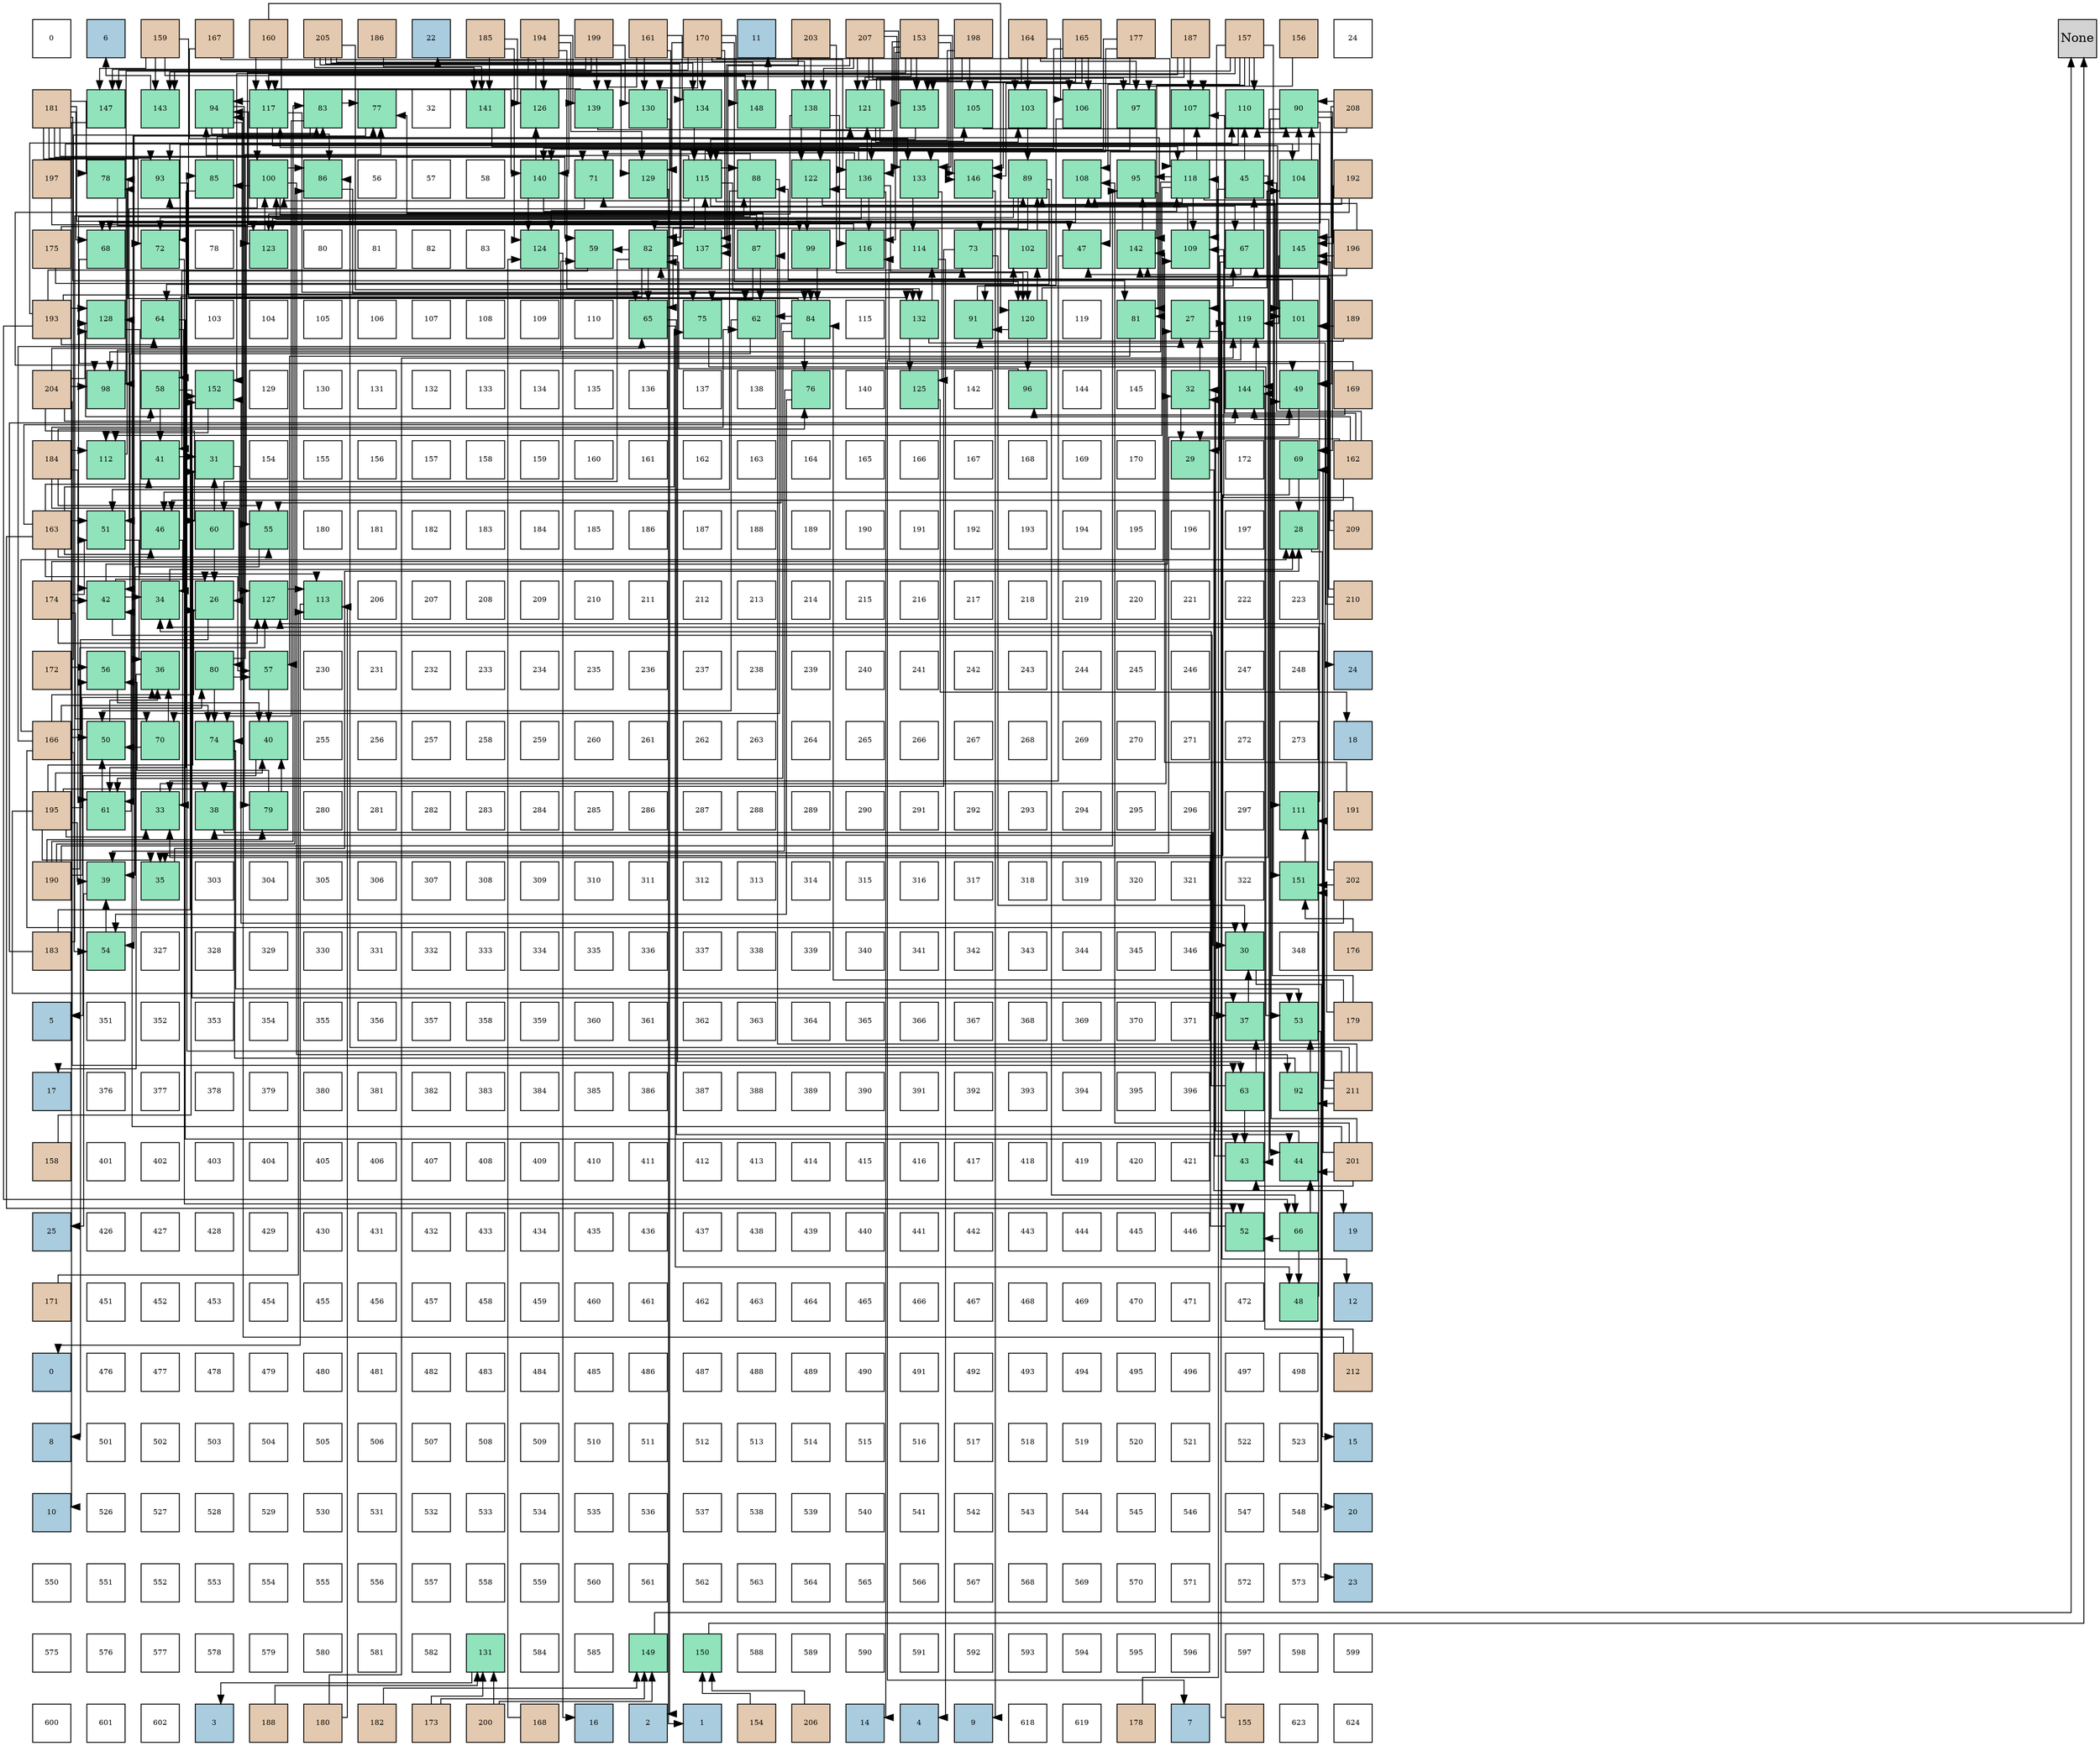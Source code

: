 digraph layout{
 rankdir=TB;
 splines=ortho;
 node [style=filled shape=square fixedsize=true width=0.6];
0[label="0", fontsize=8, fillcolor="#ffffff"];
1[label="6", fontsize=8, fillcolor="#a9ccde"];
2[label="159", fontsize=8, fillcolor="#e3c9af"];
3[label="167", fontsize=8, fillcolor="#e3c9af"];
4[label="160", fontsize=8, fillcolor="#e3c9af"];
5[label="205", fontsize=8, fillcolor="#e3c9af"];
6[label="186", fontsize=8, fillcolor="#e3c9af"];
7[label="22", fontsize=8, fillcolor="#a9ccde"];
8[label="185", fontsize=8, fillcolor="#e3c9af"];
9[label="194", fontsize=8, fillcolor="#e3c9af"];
10[label="199", fontsize=8, fillcolor="#e3c9af"];
11[label="161", fontsize=8, fillcolor="#e3c9af"];
12[label="170", fontsize=8, fillcolor="#e3c9af"];
13[label="11", fontsize=8, fillcolor="#a9ccde"];
14[label="203", fontsize=8, fillcolor="#e3c9af"];
15[label="207", fontsize=8, fillcolor="#e3c9af"];
16[label="153", fontsize=8, fillcolor="#e3c9af"];
17[label="198", fontsize=8, fillcolor="#e3c9af"];
18[label="164", fontsize=8, fillcolor="#e3c9af"];
19[label="165", fontsize=8, fillcolor="#e3c9af"];
20[label="177", fontsize=8, fillcolor="#e3c9af"];
21[label="187", fontsize=8, fillcolor="#e3c9af"];
22[label="157", fontsize=8, fillcolor="#e3c9af"];
23[label="156", fontsize=8, fillcolor="#e3c9af"];
24[label="24", fontsize=8, fillcolor="#ffffff"];
25[label="181", fontsize=8, fillcolor="#e3c9af"];
26[label="147", fontsize=8, fillcolor="#91e3bb"];
27[label="143", fontsize=8, fillcolor="#91e3bb"];
28[label="94", fontsize=8, fillcolor="#91e3bb"];
29[label="117", fontsize=8, fillcolor="#91e3bb"];
30[label="83", fontsize=8, fillcolor="#91e3bb"];
31[label="77", fontsize=8, fillcolor="#91e3bb"];
32[label="32", fontsize=8, fillcolor="#ffffff"];
33[label="141", fontsize=8, fillcolor="#91e3bb"];
34[label="126", fontsize=8, fillcolor="#91e3bb"];
35[label="139", fontsize=8, fillcolor="#91e3bb"];
36[label="130", fontsize=8, fillcolor="#91e3bb"];
37[label="134", fontsize=8, fillcolor="#91e3bb"];
38[label="148", fontsize=8, fillcolor="#91e3bb"];
39[label="138", fontsize=8, fillcolor="#91e3bb"];
40[label="121", fontsize=8, fillcolor="#91e3bb"];
41[label="135", fontsize=8, fillcolor="#91e3bb"];
42[label="105", fontsize=8, fillcolor="#91e3bb"];
43[label="103", fontsize=8, fillcolor="#91e3bb"];
44[label="106", fontsize=8, fillcolor="#91e3bb"];
45[label="97", fontsize=8, fillcolor="#91e3bb"];
46[label="107", fontsize=8, fillcolor="#91e3bb"];
47[label="110", fontsize=8, fillcolor="#91e3bb"];
48[label="90", fontsize=8, fillcolor="#91e3bb"];
49[label="208", fontsize=8, fillcolor="#e3c9af"];
50[label="197", fontsize=8, fillcolor="#e3c9af"];
51[label="78", fontsize=8, fillcolor="#91e3bb"];
52[label="93", fontsize=8, fillcolor="#91e3bb"];
53[label="85", fontsize=8, fillcolor="#91e3bb"];
54[label="100", fontsize=8, fillcolor="#91e3bb"];
55[label="86", fontsize=8, fillcolor="#91e3bb"];
56[label="56", fontsize=8, fillcolor="#ffffff"];
57[label="57", fontsize=8, fillcolor="#ffffff"];
58[label="58", fontsize=8, fillcolor="#ffffff"];
59[label="140", fontsize=8, fillcolor="#91e3bb"];
60[label="71", fontsize=8, fillcolor="#91e3bb"];
61[label="129", fontsize=8, fillcolor="#91e3bb"];
62[label="115", fontsize=8, fillcolor="#91e3bb"];
63[label="88", fontsize=8, fillcolor="#91e3bb"];
64[label="122", fontsize=8, fillcolor="#91e3bb"];
65[label="136", fontsize=8, fillcolor="#91e3bb"];
66[label="133", fontsize=8, fillcolor="#91e3bb"];
67[label="146", fontsize=8, fillcolor="#91e3bb"];
68[label="89", fontsize=8, fillcolor="#91e3bb"];
69[label="108", fontsize=8, fillcolor="#91e3bb"];
70[label="95", fontsize=8, fillcolor="#91e3bb"];
71[label="118", fontsize=8, fillcolor="#91e3bb"];
72[label="45", fontsize=8, fillcolor="#91e3bb"];
73[label="104", fontsize=8, fillcolor="#91e3bb"];
74[label="192", fontsize=8, fillcolor="#e3c9af"];
75[label="175", fontsize=8, fillcolor="#e3c9af"];
76[label="68", fontsize=8, fillcolor="#91e3bb"];
77[label="72", fontsize=8, fillcolor="#91e3bb"];
78[label="78", fontsize=8, fillcolor="#ffffff"];
79[label="123", fontsize=8, fillcolor="#91e3bb"];
80[label="80", fontsize=8, fillcolor="#ffffff"];
81[label="81", fontsize=8, fillcolor="#ffffff"];
82[label="82", fontsize=8, fillcolor="#ffffff"];
83[label="83", fontsize=8, fillcolor="#ffffff"];
84[label="124", fontsize=8, fillcolor="#91e3bb"];
85[label="59", fontsize=8, fillcolor="#91e3bb"];
86[label="82", fontsize=8, fillcolor="#91e3bb"];
87[label="137", fontsize=8, fillcolor="#91e3bb"];
88[label="87", fontsize=8, fillcolor="#91e3bb"];
89[label="99", fontsize=8, fillcolor="#91e3bb"];
90[label="116", fontsize=8, fillcolor="#91e3bb"];
91[label="114", fontsize=8, fillcolor="#91e3bb"];
92[label="73", fontsize=8, fillcolor="#91e3bb"];
93[label="102", fontsize=8, fillcolor="#91e3bb"];
94[label="47", fontsize=8, fillcolor="#91e3bb"];
95[label="142", fontsize=8, fillcolor="#91e3bb"];
96[label="109", fontsize=8, fillcolor="#91e3bb"];
97[label="67", fontsize=8, fillcolor="#91e3bb"];
98[label="145", fontsize=8, fillcolor="#91e3bb"];
99[label="196", fontsize=8, fillcolor="#e3c9af"];
100[label="193", fontsize=8, fillcolor="#e3c9af"];
101[label="128", fontsize=8, fillcolor="#91e3bb"];
102[label="64", fontsize=8, fillcolor="#91e3bb"];
103[label="103", fontsize=8, fillcolor="#ffffff"];
104[label="104", fontsize=8, fillcolor="#ffffff"];
105[label="105", fontsize=8, fillcolor="#ffffff"];
106[label="106", fontsize=8, fillcolor="#ffffff"];
107[label="107", fontsize=8, fillcolor="#ffffff"];
108[label="108", fontsize=8, fillcolor="#ffffff"];
109[label="109", fontsize=8, fillcolor="#ffffff"];
110[label="110", fontsize=8, fillcolor="#ffffff"];
111[label="65", fontsize=8, fillcolor="#91e3bb"];
112[label="75", fontsize=8, fillcolor="#91e3bb"];
113[label="62", fontsize=8, fillcolor="#91e3bb"];
114[label="84", fontsize=8, fillcolor="#91e3bb"];
115[label="115", fontsize=8, fillcolor="#ffffff"];
116[label="132", fontsize=8, fillcolor="#91e3bb"];
117[label="91", fontsize=8, fillcolor="#91e3bb"];
118[label="120", fontsize=8, fillcolor="#91e3bb"];
119[label="119", fontsize=8, fillcolor="#ffffff"];
120[label="81", fontsize=8, fillcolor="#91e3bb"];
121[label="27", fontsize=8, fillcolor="#91e3bb"];
122[label="119", fontsize=8, fillcolor="#91e3bb"];
123[label="101", fontsize=8, fillcolor="#91e3bb"];
124[label="189", fontsize=8, fillcolor="#e3c9af"];
125[label="204", fontsize=8, fillcolor="#e3c9af"];
126[label="98", fontsize=8, fillcolor="#91e3bb"];
127[label="58", fontsize=8, fillcolor="#91e3bb"];
128[label="152", fontsize=8, fillcolor="#91e3bb"];
129[label="129", fontsize=8, fillcolor="#ffffff"];
130[label="130", fontsize=8, fillcolor="#ffffff"];
131[label="131", fontsize=8, fillcolor="#ffffff"];
132[label="132", fontsize=8, fillcolor="#ffffff"];
133[label="133", fontsize=8, fillcolor="#ffffff"];
134[label="134", fontsize=8, fillcolor="#ffffff"];
135[label="135", fontsize=8, fillcolor="#ffffff"];
136[label="136", fontsize=8, fillcolor="#ffffff"];
137[label="137", fontsize=8, fillcolor="#ffffff"];
138[label="138", fontsize=8, fillcolor="#ffffff"];
139[label="76", fontsize=8, fillcolor="#91e3bb"];
140[label="140", fontsize=8, fillcolor="#ffffff"];
141[label="125", fontsize=8, fillcolor="#91e3bb"];
142[label="142", fontsize=8, fillcolor="#ffffff"];
143[label="96", fontsize=8, fillcolor="#91e3bb"];
144[label="144", fontsize=8, fillcolor="#ffffff"];
145[label="145", fontsize=8, fillcolor="#ffffff"];
146[label="32", fontsize=8, fillcolor="#91e3bb"];
147[label="144", fontsize=8, fillcolor="#91e3bb"];
148[label="49", fontsize=8, fillcolor="#91e3bb"];
149[label="169", fontsize=8, fillcolor="#e3c9af"];
150[label="184", fontsize=8, fillcolor="#e3c9af"];
151[label="112", fontsize=8, fillcolor="#91e3bb"];
152[label="41", fontsize=8, fillcolor="#91e3bb"];
153[label="31", fontsize=8, fillcolor="#91e3bb"];
154[label="154", fontsize=8, fillcolor="#ffffff"];
155[label="155", fontsize=8, fillcolor="#ffffff"];
156[label="156", fontsize=8, fillcolor="#ffffff"];
157[label="157", fontsize=8, fillcolor="#ffffff"];
158[label="158", fontsize=8, fillcolor="#ffffff"];
159[label="159", fontsize=8, fillcolor="#ffffff"];
160[label="160", fontsize=8, fillcolor="#ffffff"];
161[label="161", fontsize=8, fillcolor="#ffffff"];
162[label="162", fontsize=8, fillcolor="#ffffff"];
163[label="163", fontsize=8, fillcolor="#ffffff"];
164[label="164", fontsize=8, fillcolor="#ffffff"];
165[label="165", fontsize=8, fillcolor="#ffffff"];
166[label="166", fontsize=8, fillcolor="#ffffff"];
167[label="167", fontsize=8, fillcolor="#ffffff"];
168[label="168", fontsize=8, fillcolor="#ffffff"];
169[label="169", fontsize=8, fillcolor="#ffffff"];
170[label="170", fontsize=8, fillcolor="#ffffff"];
171[label="29", fontsize=8, fillcolor="#91e3bb"];
172[label="172", fontsize=8, fillcolor="#ffffff"];
173[label="69", fontsize=8, fillcolor="#91e3bb"];
174[label="162", fontsize=8, fillcolor="#e3c9af"];
175[label="163", fontsize=8, fillcolor="#e3c9af"];
176[label="51", fontsize=8, fillcolor="#91e3bb"];
177[label="46", fontsize=8, fillcolor="#91e3bb"];
178[label="60", fontsize=8, fillcolor="#91e3bb"];
179[label="55", fontsize=8, fillcolor="#91e3bb"];
180[label="180", fontsize=8, fillcolor="#ffffff"];
181[label="181", fontsize=8, fillcolor="#ffffff"];
182[label="182", fontsize=8, fillcolor="#ffffff"];
183[label="183", fontsize=8, fillcolor="#ffffff"];
184[label="184", fontsize=8, fillcolor="#ffffff"];
185[label="185", fontsize=8, fillcolor="#ffffff"];
186[label="186", fontsize=8, fillcolor="#ffffff"];
187[label="187", fontsize=8, fillcolor="#ffffff"];
188[label="188", fontsize=8, fillcolor="#ffffff"];
189[label="189", fontsize=8, fillcolor="#ffffff"];
190[label="190", fontsize=8, fillcolor="#ffffff"];
191[label="191", fontsize=8, fillcolor="#ffffff"];
192[label="192", fontsize=8, fillcolor="#ffffff"];
193[label="193", fontsize=8, fillcolor="#ffffff"];
194[label="194", fontsize=8, fillcolor="#ffffff"];
195[label="195", fontsize=8, fillcolor="#ffffff"];
196[label="196", fontsize=8, fillcolor="#ffffff"];
197[label="197", fontsize=8, fillcolor="#ffffff"];
198[label="28", fontsize=8, fillcolor="#91e3bb"];
199[label="209", fontsize=8, fillcolor="#e3c9af"];
200[label="174", fontsize=8, fillcolor="#e3c9af"];
201[label="42", fontsize=8, fillcolor="#91e3bb"];
202[label="34", fontsize=8, fillcolor="#91e3bb"];
203[label="26", fontsize=8, fillcolor="#91e3bb"];
204[label="127", fontsize=8, fillcolor="#91e3bb"];
205[label="113", fontsize=8, fillcolor="#91e3bb"];
206[label="206", fontsize=8, fillcolor="#ffffff"];
207[label="207", fontsize=8, fillcolor="#ffffff"];
208[label="208", fontsize=8, fillcolor="#ffffff"];
209[label="209", fontsize=8, fillcolor="#ffffff"];
210[label="210", fontsize=8, fillcolor="#ffffff"];
211[label="211", fontsize=8, fillcolor="#ffffff"];
212[label="212", fontsize=8, fillcolor="#ffffff"];
213[label="213", fontsize=8, fillcolor="#ffffff"];
214[label="214", fontsize=8, fillcolor="#ffffff"];
215[label="215", fontsize=8, fillcolor="#ffffff"];
216[label="216", fontsize=8, fillcolor="#ffffff"];
217[label="217", fontsize=8, fillcolor="#ffffff"];
218[label="218", fontsize=8, fillcolor="#ffffff"];
219[label="219", fontsize=8, fillcolor="#ffffff"];
220[label="220", fontsize=8, fillcolor="#ffffff"];
221[label="221", fontsize=8, fillcolor="#ffffff"];
222[label="222", fontsize=8, fillcolor="#ffffff"];
223[label="223", fontsize=8, fillcolor="#ffffff"];
224[label="210", fontsize=8, fillcolor="#e3c9af"];
225[label="172", fontsize=8, fillcolor="#e3c9af"];
226[label="56", fontsize=8, fillcolor="#91e3bb"];
227[label="36", fontsize=8, fillcolor="#91e3bb"];
228[label="80", fontsize=8, fillcolor="#91e3bb"];
229[label="57", fontsize=8, fillcolor="#91e3bb"];
230[label="230", fontsize=8, fillcolor="#ffffff"];
231[label="231", fontsize=8, fillcolor="#ffffff"];
232[label="232", fontsize=8, fillcolor="#ffffff"];
233[label="233", fontsize=8, fillcolor="#ffffff"];
234[label="234", fontsize=8, fillcolor="#ffffff"];
235[label="235", fontsize=8, fillcolor="#ffffff"];
236[label="236", fontsize=8, fillcolor="#ffffff"];
237[label="237", fontsize=8, fillcolor="#ffffff"];
238[label="238", fontsize=8, fillcolor="#ffffff"];
239[label="239", fontsize=8, fillcolor="#ffffff"];
240[label="240", fontsize=8, fillcolor="#ffffff"];
241[label="241", fontsize=8, fillcolor="#ffffff"];
242[label="242", fontsize=8, fillcolor="#ffffff"];
243[label="243", fontsize=8, fillcolor="#ffffff"];
244[label="244", fontsize=8, fillcolor="#ffffff"];
245[label="245", fontsize=8, fillcolor="#ffffff"];
246[label="246", fontsize=8, fillcolor="#ffffff"];
247[label="247", fontsize=8, fillcolor="#ffffff"];
248[label="248", fontsize=8, fillcolor="#ffffff"];
249[label="24", fontsize=8, fillcolor="#a9ccde"];
250[label="166", fontsize=8, fillcolor="#e3c9af"];
251[label="50", fontsize=8, fillcolor="#91e3bb"];
252[label="70", fontsize=8, fillcolor="#91e3bb"];
253[label="74", fontsize=8, fillcolor="#91e3bb"];
254[label="40", fontsize=8, fillcolor="#91e3bb"];
255[label="255", fontsize=8, fillcolor="#ffffff"];
256[label="256", fontsize=8, fillcolor="#ffffff"];
257[label="257", fontsize=8, fillcolor="#ffffff"];
258[label="258", fontsize=8, fillcolor="#ffffff"];
259[label="259", fontsize=8, fillcolor="#ffffff"];
260[label="260", fontsize=8, fillcolor="#ffffff"];
261[label="261", fontsize=8, fillcolor="#ffffff"];
262[label="262", fontsize=8, fillcolor="#ffffff"];
263[label="263", fontsize=8, fillcolor="#ffffff"];
264[label="264", fontsize=8, fillcolor="#ffffff"];
265[label="265", fontsize=8, fillcolor="#ffffff"];
266[label="266", fontsize=8, fillcolor="#ffffff"];
267[label="267", fontsize=8, fillcolor="#ffffff"];
268[label="268", fontsize=8, fillcolor="#ffffff"];
269[label="269", fontsize=8, fillcolor="#ffffff"];
270[label="270", fontsize=8, fillcolor="#ffffff"];
271[label="271", fontsize=8, fillcolor="#ffffff"];
272[label="272", fontsize=8, fillcolor="#ffffff"];
273[label="273", fontsize=8, fillcolor="#ffffff"];
274[label="18", fontsize=8, fillcolor="#a9ccde"];
275[label="195", fontsize=8, fillcolor="#e3c9af"];
276[label="61", fontsize=8, fillcolor="#91e3bb"];
277[label="33", fontsize=8, fillcolor="#91e3bb"];
278[label="38", fontsize=8, fillcolor="#91e3bb"];
279[label="79", fontsize=8, fillcolor="#91e3bb"];
280[label="280", fontsize=8, fillcolor="#ffffff"];
281[label="281", fontsize=8, fillcolor="#ffffff"];
282[label="282", fontsize=8, fillcolor="#ffffff"];
283[label="283", fontsize=8, fillcolor="#ffffff"];
284[label="284", fontsize=8, fillcolor="#ffffff"];
285[label="285", fontsize=8, fillcolor="#ffffff"];
286[label="286", fontsize=8, fillcolor="#ffffff"];
287[label="287", fontsize=8, fillcolor="#ffffff"];
288[label="288", fontsize=8, fillcolor="#ffffff"];
289[label="289", fontsize=8, fillcolor="#ffffff"];
290[label="290", fontsize=8, fillcolor="#ffffff"];
291[label="291", fontsize=8, fillcolor="#ffffff"];
292[label="292", fontsize=8, fillcolor="#ffffff"];
293[label="293", fontsize=8, fillcolor="#ffffff"];
294[label="294", fontsize=8, fillcolor="#ffffff"];
295[label="295", fontsize=8, fillcolor="#ffffff"];
296[label="296", fontsize=8, fillcolor="#ffffff"];
297[label="297", fontsize=8, fillcolor="#ffffff"];
298[label="111", fontsize=8, fillcolor="#91e3bb"];
299[label="191", fontsize=8, fillcolor="#e3c9af"];
300[label="190", fontsize=8, fillcolor="#e3c9af"];
301[label="39", fontsize=8, fillcolor="#91e3bb"];
302[label="35", fontsize=8, fillcolor="#91e3bb"];
303[label="303", fontsize=8, fillcolor="#ffffff"];
304[label="304", fontsize=8, fillcolor="#ffffff"];
305[label="305", fontsize=8, fillcolor="#ffffff"];
306[label="306", fontsize=8, fillcolor="#ffffff"];
307[label="307", fontsize=8, fillcolor="#ffffff"];
308[label="308", fontsize=8, fillcolor="#ffffff"];
309[label="309", fontsize=8, fillcolor="#ffffff"];
310[label="310", fontsize=8, fillcolor="#ffffff"];
311[label="311", fontsize=8, fillcolor="#ffffff"];
312[label="312", fontsize=8, fillcolor="#ffffff"];
313[label="313", fontsize=8, fillcolor="#ffffff"];
314[label="314", fontsize=8, fillcolor="#ffffff"];
315[label="315", fontsize=8, fillcolor="#ffffff"];
316[label="316", fontsize=8, fillcolor="#ffffff"];
317[label="317", fontsize=8, fillcolor="#ffffff"];
318[label="318", fontsize=8, fillcolor="#ffffff"];
319[label="319", fontsize=8, fillcolor="#ffffff"];
320[label="320", fontsize=8, fillcolor="#ffffff"];
321[label="321", fontsize=8, fillcolor="#ffffff"];
322[label="322", fontsize=8, fillcolor="#ffffff"];
323[label="151", fontsize=8, fillcolor="#91e3bb"];
324[label="202", fontsize=8, fillcolor="#e3c9af"];
325[label="183", fontsize=8, fillcolor="#e3c9af"];
326[label="54", fontsize=8, fillcolor="#91e3bb"];
327[label="327", fontsize=8, fillcolor="#ffffff"];
328[label="328", fontsize=8, fillcolor="#ffffff"];
329[label="329", fontsize=8, fillcolor="#ffffff"];
330[label="330", fontsize=8, fillcolor="#ffffff"];
331[label="331", fontsize=8, fillcolor="#ffffff"];
332[label="332", fontsize=8, fillcolor="#ffffff"];
333[label="333", fontsize=8, fillcolor="#ffffff"];
334[label="334", fontsize=8, fillcolor="#ffffff"];
335[label="335", fontsize=8, fillcolor="#ffffff"];
336[label="336", fontsize=8, fillcolor="#ffffff"];
337[label="337", fontsize=8, fillcolor="#ffffff"];
338[label="338", fontsize=8, fillcolor="#ffffff"];
339[label="339", fontsize=8, fillcolor="#ffffff"];
340[label="340", fontsize=8, fillcolor="#ffffff"];
341[label="341", fontsize=8, fillcolor="#ffffff"];
342[label="342", fontsize=8, fillcolor="#ffffff"];
343[label="343", fontsize=8, fillcolor="#ffffff"];
344[label="344", fontsize=8, fillcolor="#ffffff"];
345[label="345", fontsize=8, fillcolor="#ffffff"];
346[label="346", fontsize=8, fillcolor="#ffffff"];
347[label="30", fontsize=8, fillcolor="#91e3bb"];
348[label="348", fontsize=8, fillcolor="#ffffff"];
349[label="176", fontsize=8, fillcolor="#e3c9af"];
350[label="5", fontsize=8, fillcolor="#a9ccde"];
351[label="351", fontsize=8, fillcolor="#ffffff"];
352[label="352", fontsize=8, fillcolor="#ffffff"];
353[label="353", fontsize=8, fillcolor="#ffffff"];
354[label="354", fontsize=8, fillcolor="#ffffff"];
355[label="355", fontsize=8, fillcolor="#ffffff"];
356[label="356", fontsize=8, fillcolor="#ffffff"];
357[label="357", fontsize=8, fillcolor="#ffffff"];
358[label="358", fontsize=8, fillcolor="#ffffff"];
359[label="359", fontsize=8, fillcolor="#ffffff"];
360[label="360", fontsize=8, fillcolor="#ffffff"];
361[label="361", fontsize=8, fillcolor="#ffffff"];
362[label="362", fontsize=8, fillcolor="#ffffff"];
363[label="363", fontsize=8, fillcolor="#ffffff"];
364[label="364", fontsize=8, fillcolor="#ffffff"];
365[label="365", fontsize=8, fillcolor="#ffffff"];
366[label="366", fontsize=8, fillcolor="#ffffff"];
367[label="367", fontsize=8, fillcolor="#ffffff"];
368[label="368", fontsize=8, fillcolor="#ffffff"];
369[label="369", fontsize=8, fillcolor="#ffffff"];
370[label="370", fontsize=8, fillcolor="#ffffff"];
371[label="371", fontsize=8, fillcolor="#ffffff"];
372[label="37", fontsize=8, fillcolor="#91e3bb"];
373[label="53", fontsize=8, fillcolor="#91e3bb"];
374[label="179", fontsize=8, fillcolor="#e3c9af"];
375[label="17", fontsize=8, fillcolor="#a9ccde"];
376[label="376", fontsize=8, fillcolor="#ffffff"];
377[label="377", fontsize=8, fillcolor="#ffffff"];
378[label="378", fontsize=8, fillcolor="#ffffff"];
379[label="379", fontsize=8, fillcolor="#ffffff"];
380[label="380", fontsize=8, fillcolor="#ffffff"];
381[label="381", fontsize=8, fillcolor="#ffffff"];
382[label="382", fontsize=8, fillcolor="#ffffff"];
383[label="383", fontsize=8, fillcolor="#ffffff"];
384[label="384", fontsize=8, fillcolor="#ffffff"];
385[label="385", fontsize=8, fillcolor="#ffffff"];
386[label="386", fontsize=8, fillcolor="#ffffff"];
387[label="387", fontsize=8, fillcolor="#ffffff"];
388[label="388", fontsize=8, fillcolor="#ffffff"];
389[label="389", fontsize=8, fillcolor="#ffffff"];
390[label="390", fontsize=8, fillcolor="#ffffff"];
391[label="391", fontsize=8, fillcolor="#ffffff"];
392[label="392", fontsize=8, fillcolor="#ffffff"];
393[label="393", fontsize=8, fillcolor="#ffffff"];
394[label="394", fontsize=8, fillcolor="#ffffff"];
395[label="395", fontsize=8, fillcolor="#ffffff"];
396[label="396", fontsize=8, fillcolor="#ffffff"];
397[label="63", fontsize=8, fillcolor="#91e3bb"];
398[label="92", fontsize=8, fillcolor="#91e3bb"];
399[label="211", fontsize=8, fillcolor="#e3c9af"];
400[label="158", fontsize=8, fillcolor="#e3c9af"];
401[label="401", fontsize=8, fillcolor="#ffffff"];
402[label="402", fontsize=8, fillcolor="#ffffff"];
403[label="403", fontsize=8, fillcolor="#ffffff"];
404[label="404", fontsize=8, fillcolor="#ffffff"];
405[label="405", fontsize=8, fillcolor="#ffffff"];
406[label="406", fontsize=8, fillcolor="#ffffff"];
407[label="407", fontsize=8, fillcolor="#ffffff"];
408[label="408", fontsize=8, fillcolor="#ffffff"];
409[label="409", fontsize=8, fillcolor="#ffffff"];
410[label="410", fontsize=8, fillcolor="#ffffff"];
411[label="411", fontsize=8, fillcolor="#ffffff"];
412[label="412", fontsize=8, fillcolor="#ffffff"];
413[label="413", fontsize=8, fillcolor="#ffffff"];
414[label="414", fontsize=8, fillcolor="#ffffff"];
415[label="415", fontsize=8, fillcolor="#ffffff"];
416[label="416", fontsize=8, fillcolor="#ffffff"];
417[label="417", fontsize=8, fillcolor="#ffffff"];
418[label="418", fontsize=8, fillcolor="#ffffff"];
419[label="419", fontsize=8, fillcolor="#ffffff"];
420[label="420", fontsize=8, fillcolor="#ffffff"];
421[label="421", fontsize=8, fillcolor="#ffffff"];
422[label="43", fontsize=8, fillcolor="#91e3bb"];
423[label="44", fontsize=8, fillcolor="#91e3bb"];
424[label="201", fontsize=8, fillcolor="#e3c9af"];
425[label="25", fontsize=8, fillcolor="#a9ccde"];
426[label="426", fontsize=8, fillcolor="#ffffff"];
427[label="427", fontsize=8, fillcolor="#ffffff"];
428[label="428", fontsize=8, fillcolor="#ffffff"];
429[label="429", fontsize=8, fillcolor="#ffffff"];
430[label="430", fontsize=8, fillcolor="#ffffff"];
431[label="431", fontsize=8, fillcolor="#ffffff"];
432[label="432", fontsize=8, fillcolor="#ffffff"];
433[label="433", fontsize=8, fillcolor="#ffffff"];
434[label="434", fontsize=8, fillcolor="#ffffff"];
435[label="435", fontsize=8, fillcolor="#ffffff"];
436[label="436", fontsize=8, fillcolor="#ffffff"];
437[label="437", fontsize=8, fillcolor="#ffffff"];
438[label="438", fontsize=8, fillcolor="#ffffff"];
439[label="439", fontsize=8, fillcolor="#ffffff"];
440[label="440", fontsize=8, fillcolor="#ffffff"];
441[label="441", fontsize=8, fillcolor="#ffffff"];
442[label="442", fontsize=8, fillcolor="#ffffff"];
443[label="443", fontsize=8, fillcolor="#ffffff"];
444[label="444", fontsize=8, fillcolor="#ffffff"];
445[label="445", fontsize=8, fillcolor="#ffffff"];
446[label="446", fontsize=8, fillcolor="#ffffff"];
447[label="52", fontsize=8, fillcolor="#91e3bb"];
448[label="66", fontsize=8, fillcolor="#91e3bb"];
449[label="19", fontsize=8, fillcolor="#a9ccde"];
450[label="171", fontsize=8, fillcolor="#e3c9af"];
451[label="451", fontsize=8, fillcolor="#ffffff"];
452[label="452", fontsize=8, fillcolor="#ffffff"];
453[label="453", fontsize=8, fillcolor="#ffffff"];
454[label="454", fontsize=8, fillcolor="#ffffff"];
455[label="455", fontsize=8, fillcolor="#ffffff"];
456[label="456", fontsize=8, fillcolor="#ffffff"];
457[label="457", fontsize=8, fillcolor="#ffffff"];
458[label="458", fontsize=8, fillcolor="#ffffff"];
459[label="459", fontsize=8, fillcolor="#ffffff"];
460[label="460", fontsize=8, fillcolor="#ffffff"];
461[label="461", fontsize=8, fillcolor="#ffffff"];
462[label="462", fontsize=8, fillcolor="#ffffff"];
463[label="463", fontsize=8, fillcolor="#ffffff"];
464[label="464", fontsize=8, fillcolor="#ffffff"];
465[label="465", fontsize=8, fillcolor="#ffffff"];
466[label="466", fontsize=8, fillcolor="#ffffff"];
467[label="467", fontsize=8, fillcolor="#ffffff"];
468[label="468", fontsize=8, fillcolor="#ffffff"];
469[label="469", fontsize=8, fillcolor="#ffffff"];
470[label="470", fontsize=8, fillcolor="#ffffff"];
471[label="471", fontsize=8, fillcolor="#ffffff"];
472[label="472", fontsize=8, fillcolor="#ffffff"];
473[label="48", fontsize=8, fillcolor="#91e3bb"];
474[label="12", fontsize=8, fillcolor="#a9ccde"];
475[label="0", fontsize=8, fillcolor="#a9ccde"];
476[label="476", fontsize=8, fillcolor="#ffffff"];
477[label="477", fontsize=8, fillcolor="#ffffff"];
478[label="478", fontsize=8, fillcolor="#ffffff"];
479[label="479", fontsize=8, fillcolor="#ffffff"];
480[label="480", fontsize=8, fillcolor="#ffffff"];
481[label="481", fontsize=8, fillcolor="#ffffff"];
482[label="482", fontsize=8, fillcolor="#ffffff"];
483[label="483", fontsize=8, fillcolor="#ffffff"];
484[label="484", fontsize=8, fillcolor="#ffffff"];
485[label="485", fontsize=8, fillcolor="#ffffff"];
486[label="486", fontsize=8, fillcolor="#ffffff"];
487[label="487", fontsize=8, fillcolor="#ffffff"];
488[label="488", fontsize=8, fillcolor="#ffffff"];
489[label="489", fontsize=8, fillcolor="#ffffff"];
490[label="490", fontsize=8, fillcolor="#ffffff"];
491[label="491", fontsize=8, fillcolor="#ffffff"];
492[label="492", fontsize=8, fillcolor="#ffffff"];
493[label="493", fontsize=8, fillcolor="#ffffff"];
494[label="494", fontsize=8, fillcolor="#ffffff"];
495[label="495", fontsize=8, fillcolor="#ffffff"];
496[label="496", fontsize=8, fillcolor="#ffffff"];
497[label="497", fontsize=8, fillcolor="#ffffff"];
498[label="498", fontsize=8, fillcolor="#ffffff"];
499[label="212", fontsize=8, fillcolor="#e3c9af"];
500[label="8", fontsize=8, fillcolor="#a9ccde"];
501[label="501", fontsize=8, fillcolor="#ffffff"];
502[label="502", fontsize=8, fillcolor="#ffffff"];
503[label="503", fontsize=8, fillcolor="#ffffff"];
504[label="504", fontsize=8, fillcolor="#ffffff"];
505[label="505", fontsize=8, fillcolor="#ffffff"];
506[label="506", fontsize=8, fillcolor="#ffffff"];
507[label="507", fontsize=8, fillcolor="#ffffff"];
508[label="508", fontsize=8, fillcolor="#ffffff"];
509[label="509", fontsize=8, fillcolor="#ffffff"];
510[label="510", fontsize=8, fillcolor="#ffffff"];
511[label="511", fontsize=8, fillcolor="#ffffff"];
512[label="512", fontsize=8, fillcolor="#ffffff"];
513[label="513", fontsize=8, fillcolor="#ffffff"];
514[label="514", fontsize=8, fillcolor="#ffffff"];
515[label="515", fontsize=8, fillcolor="#ffffff"];
516[label="516", fontsize=8, fillcolor="#ffffff"];
517[label="517", fontsize=8, fillcolor="#ffffff"];
518[label="518", fontsize=8, fillcolor="#ffffff"];
519[label="519", fontsize=8, fillcolor="#ffffff"];
520[label="520", fontsize=8, fillcolor="#ffffff"];
521[label="521", fontsize=8, fillcolor="#ffffff"];
522[label="522", fontsize=8, fillcolor="#ffffff"];
523[label="523", fontsize=8, fillcolor="#ffffff"];
524[label="15", fontsize=8, fillcolor="#a9ccde"];
525[label="10", fontsize=8, fillcolor="#a9ccde"];
526[label="526", fontsize=8, fillcolor="#ffffff"];
527[label="527", fontsize=8, fillcolor="#ffffff"];
528[label="528", fontsize=8, fillcolor="#ffffff"];
529[label="529", fontsize=8, fillcolor="#ffffff"];
530[label="530", fontsize=8, fillcolor="#ffffff"];
531[label="531", fontsize=8, fillcolor="#ffffff"];
532[label="532", fontsize=8, fillcolor="#ffffff"];
533[label="533", fontsize=8, fillcolor="#ffffff"];
534[label="534", fontsize=8, fillcolor="#ffffff"];
535[label="535", fontsize=8, fillcolor="#ffffff"];
536[label="536", fontsize=8, fillcolor="#ffffff"];
537[label="537", fontsize=8, fillcolor="#ffffff"];
538[label="538", fontsize=8, fillcolor="#ffffff"];
539[label="539", fontsize=8, fillcolor="#ffffff"];
540[label="540", fontsize=8, fillcolor="#ffffff"];
541[label="541", fontsize=8, fillcolor="#ffffff"];
542[label="542", fontsize=8, fillcolor="#ffffff"];
543[label="543", fontsize=8, fillcolor="#ffffff"];
544[label="544", fontsize=8, fillcolor="#ffffff"];
545[label="545", fontsize=8, fillcolor="#ffffff"];
546[label="546", fontsize=8, fillcolor="#ffffff"];
547[label="547", fontsize=8, fillcolor="#ffffff"];
548[label="548", fontsize=8, fillcolor="#ffffff"];
549[label="20", fontsize=8, fillcolor="#a9ccde"];
550[label="550", fontsize=8, fillcolor="#ffffff"];
551[label="551", fontsize=8, fillcolor="#ffffff"];
552[label="552", fontsize=8, fillcolor="#ffffff"];
553[label="553", fontsize=8, fillcolor="#ffffff"];
554[label="554", fontsize=8, fillcolor="#ffffff"];
555[label="555", fontsize=8, fillcolor="#ffffff"];
556[label="556", fontsize=8, fillcolor="#ffffff"];
557[label="557", fontsize=8, fillcolor="#ffffff"];
558[label="558", fontsize=8, fillcolor="#ffffff"];
559[label="559", fontsize=8, fillcolor="#ffffff"];
560[label="560", fontsize=8, fillcolor="#ffffff"];
561[label="561", fontsize=8, fillcolor="#ffffff"];
562[label="562", fontsize=8, fillcolor="#ffffff"];
563[label="563", fontsize=8, fillcolor="#ffffff"];
564[label="564", fontsize=8, fillcolor="#ffffff"];
565[label="565", fontsize=8, fillcolor="#ffffff"];
566[label="566", fontsize=8, fillcolor="#ffffff"];
567[label="567", fontsize=8, fillcolor="#ffffff"];
568[label="568", fontsize=8, fillcolor="#ffffff"];
569[label="569", fontsize=8, fillcolor="#ffffff"];
570[label="570", fontsize=8, fillcolor="#ffffff"];
571[label="571", fontsize=8, fillcolor="#ffffff"];
572[label="572", fontsize=8, fillcolor="#ffffff"];
573[label="573", fontsize=8, fillcolor="#ffffff"];
574[label="23", fontsize=8, fillcolor="#a9ccde"];
575[label="575", fontsize=8, fillcolor="#ffffff"];
576[label="576", fontsize=8, fillcolor="#ffffff"];
577[label="577", fontsize=8, fillcolor="#ffffff"];
578[label="578", fontsize=8, fillcolor="#ffffff"];
579[label="579", fontsize=8, fillcolor="#ffffff"];
580[label="580", fontsize=8, fillcolor="#ffffff"];
581[label="581", fontsize=8, fillcolor="#ffffff"];
582[label="582", fontsize=8, fillcolor="#ffffff"];
583[label="131", fontsize=8, fillcolor="#91e3bb"];
584[label="584", fontsize=8, fillcolor="#ffffff"];
585[label="585", fontsize=8, fillcolor="#ffffff"];
586[label="149", fontsize=8, fillcolor="#91e3bb"];
587[label="150", fontsize=8, fillcolor="#91e3bb"];
588[label="588", fontsize=8, fillcolor="#ffffff"];
589[label="589", fontsize=8, fillcolor="#ffffff"];
590[label="590", fontsize=8, fillcolor="#ffffff"];
591[label="591", fontsize=8, fillcolor="#ffffff"];
592[label="592", fontsize=8, fillcolor="#ffffff"];
593[label="593", fontsize=8, fillcolor="#ffffff"];
594[label="594", fontsize=8, fillcolor="#ffffff"];
595[label="595", fontsize=8, fillcolor="#ffffff"];
596[label="596", fontsize=8, fillcolor="#ffffff"];
597[label="597", fontsize=8, fillcolor="#ffffff"];
598[label="598", fontsize=8, fillcolor="#ffffff"];
599[label="599", fontsize=8, fillcolor="#ffffff"];
600[label="600", fontsize=8, fillcolor="#ffffff"];
601[label="601", fontsize=8, fillcolor="#ffffff"];
602[label="602", fontsize=8, fillcolor="#ffffff"];
603[label="3", fontsize=8, fillcolor="#a9ccde"];
604[label="188", fontsize=8, fillcolor="#e3c9af"];
605[label="180", fontsize=8, fillcolor="#e3c9af"];
606[label="182", fontsize=8, fillcolor="#e3c9af"];
607[label="173", fontsize=8, fillcolor="#e3c9af"];
608[label="200", fontsize=8, fillcolor="#e3c9af"];
609[label="168", fontsize=8, fillcolor="#e3c9af"];
610[label="16", fontsize=8, fillcolor="#a9ccde"];
611[label="2", fontsize=8, fillcolor="#a9ccde"];
612[label="1", fontsize=8, fillcolor="#a9ccde"];
613[label="154", fontsize=8, fillcolor="#e3c9af"];
614[label="206", fontsize=8, fillcolor="#e3c9af"];
615[label="14", fontsize=8, fillcolor="#a9ccde"];
616[label="4", fontsize=8, fillcolor="#a9ccde"];
617[label="9", fontsize=8, fillcolor="#a9ccde"];
618[label="618", fontsize=8, fillcolor="#ffffff"];
619[label="619", fontsize=8, fillcolor="#ffffff"];
620[label="178", fontsize=8, fillcolor="#e3c9af"];
621[label="7", fontsize=8, fillcolor="#a9ccde"];
622[label="155", fontsize=8, fillcolor="#e3c9af"];
623[label="623", fontsize=8, fillcolor="#ffffff"];
624[label="624", fontsize=8, fillcolor="#ffffff"];
edge [constraint=false, style=vis];203 -> 500;
121 -> 474;
198 -> 524;
171 -> 449;
347 -> 549;
153 -> 203;
146 -> 121;
146 -> 171;
277 -> 121;
202 -> 198;
302 -> 198;
227 -> 375;
372 -> 347;
278 -> 347;
301 -> 425;
254 -> 350;
152 -> 153;
201 -> 203;
201 -> 146;
201 -> 202;
201 -> 372;
422 -> 146;
423 -> 146;
72 -> 121;
72 -> 277;
177 -> 277;
94 -> 277;
473 -> 202;
148 -> 302;
251 -> 227;
176 -> 227;
447 -> 278;
373 -> 574;
326 -> 301;
179 -> 301;
226 -> 254;
229 -> 254;
127 -> 372;
127 -> 152;
85 -> 152;
178 -> 203;
178 -> 153;
276 -> 201;
276 -> 251;
113 -> 201;
113 -> 251;
397 -> 202;
397 -> 372;
397 -> 422;
102 -> 202;
102 -> 422;
111 -> 423;
111 -> 473;
448 -> 423;
448 -> 473;
448 -> 447;
97 -> 171;
97 -> 72;
97 -> 177;
97 -> 94;
76 -> 148;
173 -> 198;
173 -> 302;
252 -> 227;
252 -> 251;
60 -> 176;
77 -> 447;
92 -> 347;
92 -> 278;
253 -> 373;
112 -> 373;
139 -> 301;
139 -> 326;
31 -> 326;
51 -> 179;
279 -> 254;
279 -> 226;
228 -> 229;
228 -> 253;
228 -> 31;
120 -> 229;
86 -> 127;
86 -> 85;
86 -> 178;
86 -> 397;
86 -> 111;
30 -> 276;
30 -> 253;
30 -> 31;
114 -> 179;
114 -> 276;
114 -> 113;
114 -> 139;
114 -> 51;
53 -> 276;
53 -> 31;
55 -> 113;
88 -> 113;
88 -> 112;
88 -> 31;
63 -> 201;
63 -> 176;
63 -> 252;
63 -> 60;
68 -> 102;
68 -> 111;
68 -> 448;
68 -> 77;
68 -> 92;
48 -> 422;
48 -> 423;
48 -> 148;
48 -> 76;
48 -> 173;
117 -> 97;
398 -> 373;
398 -> 253;
52 -> 112;
28 -> 279;
28 -> 228;
28 -> 120;
28 -> 30;
28 -> 55;
70 -> 120;
143 -> 86;
45 -> 86;
126 -> 85;
89 -> 114;
54 -> 53;
54 -> 55;
54 -> 88;
54 -> 398;
54 -> 52;
123 -> 63;
93 -> 68;
43 -> 68;
73 -> 48;
42 -> 48;
44 -> 117;
46 -> 94;
69 -> 76;
96 -> 60;
47 -> 77;
298 -> 52;
151 -> 51;
205 -> 475;
91 -> 616;
62 -> 97;
62 -> 86;
62 -> 114;
62 -> 63;
62 -> 68;
62 -> 48;
62 -> 28;
62 -> 54;
90 -> 28;
29 -> 114;
29 -> 28;
29 -> 54;
29 -> 123;
71 -> 70;
71 -> 126;
71 -> 46;
71 -> 69;
71 -> 96;
71 -> 47;
71 -> 298;
71 -> 151;
122 -> 621;
118 -> 117;
118 -> 143;
118 -> 93;
118 -> 73;
40 -> 45;
40 -> 43;
40 -> 42;
40 -> 44;
64 -> 89;
64 -> 123;
79 -> 54;
84 -> 610;
141 -> 274;
34 -> 7;
204 -> 205;
101 -> 205;
61 -> 612;
36 -> 611;
583 -> 603;
116 -> 249;
116 -> 91;
116 -> 141;
66 -> 91;
66 -> 141;
37 -> 62;
41 -> 62;
65 -> 615;
65 -> 62;
65 -> 90;
65 -> 29;
65 -> 118;
65 -> 40;
65 -> 64;
65 -> 79;
87 -> 62;
39 -> 90;
39 -> 64;
39 -> 79;
35 -> 29;
35 -> 40;
59 -> 71;
59 -> 84;
59 -> 34;
33 -> 71;
95 -> 70;
27 -> 1;
147 -> 122;
98 -> 122;
67 -> 617;
26 -> 525;
38 -> 13;
586 -> None;
587 -> None;
323 -> 298;
128 -> 151;
16 -> 90;
16 -> 64;
16 -> 79;
16 -> 66;
16 -> 41;
16 -> 65;
16 -> 59;
16 -> 67;
613 -> 587;
622 -> 122;
23 -> 45;
22 -> 126;
22 -> 46;
22 -> 69;
22 -> 96;
22 -> 47;
22 -> 95;
22 -> 323;
22 -> 128;
400 -> 128;
2 -> 116;
2 -> 27;
2 -> 26;
2 -> 38;
4 -> 29;
4 -> 118;
4 -> 59;
11 -> 61;
11 -> 36;
11 -> 37;
11 -> 35;
174 -> 171;
174 -> 72;
174 -> 177;
174 -> 46;
174 -> 101;
175 -> 152;
175 -> 177;
175 -> 148;
175 -> 176;
175 -> 447;
175 -> 179;
175 -> 229;
175 -> 112;
18 -> 45;
18 -> 43;
18 -> 42;
18 -> 44;
19 -> 44;
19 -> 41;
19 -> 59;
19 -> 67;
250 -> 203;
250 -> 121;
250 -> 198;
250 -> 347;
250 -> 251;
250 -> 326;
250 -> 226;
250 -> 253;
3 -> 66;
3 -> 65;
609 -> 84;
149 -> 143;
149 -> 90;
12 -> 71;
12 -> 118;
12 -> 84;
12 -> 36;
12 -> 37;
12 -> 87;
12 -> 39;
12 -> 26;
12 -> 38;
450 -> 205;
225 -> 226;
225 -> 30;
607 -> 583;
607 -> 586;
200 -> 201;
200 -> 176;
200 -> 252;
200 -> 96;
200 -> 204;
75 -> 93;
75 -> 79;
349 -> 323;
20 -> 66;
20 -> 59;
20 -> 67;
620 -> 71;
374 -> 114;
374 -> 147;
374 -> 323;
605 -> 205;
605 -> 122;
25 -> 94;
25 -> 85;
25 -> 76;
25 -> 60;
25 -> 77;
25 -> 51;
25 -> 120;
25 -> 52;
606 -> 586;
325 -> 63;
325 -> 147;
325 -> 128;
150 -> 179;
150 -> 276;
150 -> 113;
150 -> 139;
150 -> 151;
150 -> 204;
8 -> 84;
8 -> 34;
8 -> 33;
6 -> 33;
21 -> 46;
21 -> 29;
21 -> 40;
604 -> 583;
124 -> 117;
124 -> 123;
300 -> 279;
300 -> 228;
300 -> 30;
300 -> 55;
300 -> 70;
300 -> 204;
299 -> 95;
74 -> 68;
74 -> 126;
74 -> 98;
100 -> 102;
100 -> 111;
100 -> 448;
100 -> 92;
100 -> 47;
100 -> 101;
9 -> 34;
9 -> 61;
9 -> 116;
9 -> 35;
9 -> 27;
275 -> 153;
275 -> 277;
275 -> 302;
275 -> 227;
275 -> 278;
275 -> 301;
275 -> 254;
275 -> 373;
99 -> 97;
99 -> 69;
99 -> 98;
50 -> 89;
50 -> 73;
17 -> 42;
17 -> 41;
17 -> 65;
10 -> 36;
10 -> 35;
10 -> 27;
10 -> 26;
608 -> 583;
608 -> 586;
424 -> 422;
424 -> 423;
424 -> 148;
424 -> 173;
424 -> 69;
424 -> 101;
324 -> 95;
324 -> 323;
324 -> 128;
14 -> 118;
14 -> 87;
14 -> 39;
125 -> 127;
125 -> 178;
125 -> 397;
125 -> 111;
125 -> 126;
125 -> 101;
5 -> 61;
5 -> 116;
5 -> 37;
5 -> 87;
5 -> 33;
5 -> 38;
614 -> 587;
15 -> 43;
15 -> 40;
15 -> 66;
15 -> 41;
15 -> 87;
15 -> 39;
15 -> 67;
49 -> 48;
49 -> 47;
49 -> 98;
199 -> 86;
199 -> 96;
199 -> 98;
224 -> 54;
224 -> 95;
224 -> 147;
399 -> 53;
399 -> 55;
399 -> 88;
399 -> 398;
399 -> 298;
399 -> 204;
499 -> 28;
499 -> 147;
edge [constraint=true, style=invis];
0 -> 25 -> 50 -> 75 -> 100 -> 125 -> 150 -> 175 -> 200 -> 225 -> 250 -> 275 -> 300 -> 325 -> 350 -> 375 -> 400 -> 425 -> 450 -> 475 -> 500 -> 525 -> 550 -> 575 -> 600;
1 -> 26 -> 51 -> 76 -> 101 -> 126 -> 151 -> 176 -> 201 -> 226 -> 251 -> 276 -> 301 -> 326 -> 351 -> 376 -> 401 -> 426 -> 451 -> 476 -> 501 -> 526 -> 551 -> 576 -> 601;
2 -> 27 -> 52 -> 77 -> 102 -> 127 -> 152 -> 177 -> 202 -> 227 -> 252 -> 277 -> 302 -> 327 -> 352 -> 377 -> 402 -> 427 -> 452 -> 477 -> 502 -> 527 -> 552 -> 577 -> 602;
3 -> 28 -> 53 -> 78 -> 103 -> 128 -> 153 -> 178 -> 203 -> 228 -> 253 -> 278 -> 303 -> 328 -> 353 -> 378 -> 403 -> 428 -> 453 -> 478 -> 503 -> 528 -> 553 -> 578 -> 603;
4 -> 29 -> 54 -> 79 -> 104 -> 129 -> 154 -> 179 -> 204 -> 229 -> 254 -> 279 -> 304 -> 329 -> 354 -> 379 -> 404 -> 429 -> 454 -> 479 -> 504 -> 529 -> 554 -> 579 -> 604;
5 -> 30 -> 55 -> 80 -> 105 -> 130 -> 155 -> 180 -> 205 -> 230 -> 255 -> 280 -> 305 -> 330 -> 355 -> 380 -> 405 -> 430 -> 455 -> 480 -> 505 -> 530 -> 555 -> 580 -> 605;
6 -> 31 -> 56 -> 81 -> 106 -> 131 -> 156 -> 181 -> 206 -> 231 -> 256 -> 281 -> 306 -> 331 -> 356 -> 381 -> 406 -> 431 -> 456 -> 481 -> 506 -> 531 -> 556 -> 581 -> 606;
7 -> 32 -> 57 -> 82 -> 107 -> 132 -> 157 -> 182 -> 207 -> 232 -> 257 -> 282 -> 307 -> 332 -> 357 -> 382 -> 407 -> 432 -> 457 -> 482 -> 507 -> 532 -> 557 -> 582 -> 607;
8 -> 33 -> 58 -> 83 -> 108 -> 133 -> 158 -> 183 -> 208 -> 233 -> 258 -> 283 -> 308 -> 333 -> 358 -> 383 -> 408 -> 433 -> 458 -> 483 -> 508 -> 533 -> 558 -> 583 -> 608;
9 -> 34 -> 59 -> 84 -> 109 -> 134 -> 159 -> 184 -> 209 -> 234 -> 259 -> 284 -> 309 -> 334 -> 359 -> 384 -> 409 -> 434 -> 459 -> 484 -> 509 -> 534 -> 559 -> 584 -> 609;
10 -> 35 -> 60 -> 85 -> 110 -> 135 -> 160 -> 185 -> 210 -> 235 -> 260 -> 285 -> 310 -> 335 -> 360 -> 385 -> 410 -> 435 -> 460 -> 485 -> 510 -> 535 -> 560 -> 585 -> 610;
11 -> 36 -> 61 -> 86 -> 111 -> 136 -> 161 -> 186 -> 211 -> 236 -> 261 -> 286 -> 311 -> 336 -> 361 -> 386 -> 411 -> 436 -> 461 -> 486 -> 511 -> 536 -> 561 -> 586 -> 611;
12 -> 37 -> 62 -> 87 -> 112 -> 137 -> 162 -> 187 -> 212 -> 237 -> 262 -> 287 -> 312 -> 337 -> 362 -> 387 -> 412 -> 437 -> 462 -> 487 -> 512 -> 537 -> 562 -> 587 -> 612;
13 -> 38 -> 63 -> 88 -> 113 -> 138 -> 163 -> 188 -> 213 -> 238 -> 263 -> 288 -> 313 -> 338 -> 363 -> 388 -> 413 -> 438 -> 463 -> 488 -> 513 -> 538 -> 563 -> 588 -> 613;
14 -> 39 -> 64 -> 89 -> 114 -> 139 -> 164 -> 189 -> 214 -> 239 -> 264 -> 289 -> 314 -> 339 -> 364 -> 389 -> 414 -> 439 -> 464 -> 489 -> 514 -> 539 -> 564 -> 589 -> 614;
15 -> 40 -> 65 -> 90 -> 115 -> 140 -> 165 -> 190 -> 215 -> 240 -> 265 -> 290 -> 315 -> 340 -> 365 -> 390 -> 415 -> 440 -> 465 -> 490 -> 515 -> 540 -> 565 -> 590 -> 615;
16 -> 41 -> 66 -> 91 -> 116 -> 141 -> 166 -> 191 -> 216 -> 241 -> 266 -> 291 -> 316 -> 341 -> 366 -> 391 -> 416 -> 441 -> 466 -> 491 -> 516 -> 541 -> 566 -> 591 -> 616;
17 -> 42 -> 67 -> 92 -> 117 -> 142 -> 167 -> 192 -> 217 -> 242 -> 267 -> 292 -> 317 -> 342 -> 367 -> 392 -> 417 -> 442 -> 467 -> 492 -> 517 -> 542 -> 567 -> 592 -> 617;
18 -> 43 -> 68 -> 93 -> 118 -> 143 -> 168 -> 193 -> 218 -> 243 -> 268 -> 293 -> 318 -> 343 -> 368 -> 393 -> 418 -> 443 -> 468 -> 493 -> 518 -> 543 -> 568 -> 593 -> 618;
19 -> 44 -> 69 -> 94 -> 119 -> 144 -> 169 -> 194 -> 219 -> 244 -> 269 -> 294 -> 319 -> 344 -> 369 -> 394 -> 419 -> 444 -> 469 -> 494 -> 519 -> 544 -> 569 -> 594 -> 619;
20 -> 45 -> 70 -> 95 -> 120 -> 145 -> 170 -> 195 -> 220 -> 245 -> 270 -> 295 -> 320 -> 345 -> 370 -> 395 -> 420 -> 445 -> 470 -> 495 -> 520 -> 545 -> 570 -> 595 -> 620;
21 -> 46 -> 71 -> 96 -> 121 -> 146 -> 171 -> 196 -> 221 -> 246 -> 271 -> 296 -> 321 -> 346 -> 371 -> 396 -> 421 -> 446 -> 471 -> 496 -> 521 -> 546 -> 571 -> 596 -> 621;
22 -> 47 -> 72 -> 97 -> 122 -> 147 -> 172 -> 197 -> 222 -> 247 -> 272 -> 297 -> 322 -> 347 -> 372 -> 397 -> 422 -> 447 -> 472 -> 497 -> 522 -> 547 -> 572 -> 597 -> 622;
23 -> 48 -> 73 -> 98 -> 123 -> 148 -> 173 -> 198 -> 223 -> 248 -> 273 -> 298 -> 323 -> 348 -> 373 -> 398 -> 423 -> 448 -> 473 -> 498 -> 523 -> 548 -> 573 -> 598 -> 623;
24 -> 49 -> 74 -> 99 -> 124 -> 149 -> 174 -> 199 -> 224 -> 249 -> 274 -> 299 -> 324 -> 349 -> 374 -> 399 -> 424 -> 449 -> 474 -> 499 -> 524 -> 549 -> 574 -> 599 -> 624;
rank = same {0 -> 1 -> 2 -> 3 -> 4 -> 5 -> 6 -> 7 -> 8 -> 9 -> 10 -> 11 -> 12 -> 13 -> 14 -> 15 -> 16 -> 17 -> 18 -> 19 -> 20 -> 21 -> 22 -> 23 -> 24};
rank = same {25 -> 26 -> 27 -> 28 -> 29 -> 30 -> 31 -> 32 -> 33 -> 34 -> 35 -> 36 -> 37 -> 38 -> 39 -> 40 -> 41 -> 42 -> 43 -> 44 -> 45 -> 46 -> 47 -> 48 -> 49};
rank = same {50 -> 51 -> 52 -> 53 -> 54 -> 55 -> 56 -> 57 -> 58 -> 59 -> 60 -> 61 -> 62 -> 63 -> 64 -> 65 -> 66 -> 67 -> 68 -> 69 -> 70 -> 71 -> 72 -> 73 -> 74};
rank = same {75 -> 76 -> 77 -> 78 -> 79 -> 80 -> 81 -> 82 -> 83 -> 84 -> 85 -> 86 -> 87 -> 88 -> 89 -> 90 -> 91 -> 92 -> 93 -> 94 -> 95 -> 96 -> 97 -> 98 -> 99};
rank = same {100 -> 101 -> 102 -> 103 -> 104 -> 105 -> 106 -> 107 -> 108 -> 109 -> 110 -> 111 -> 112 -> 113 -> 114 -> 115 -> 116 -> 117 -> 118 -> 119 -> 120 -> 121 -> 122 -> 123 -> 124};
rank = same {125 -> 126 -> 127 -> 128 -> 129 -> 130 -> 131 -> 132 -> 133 -> 134 -> 135 -> 136 -> 137 -> 138 -> 139 -> 140 -> 141 -> 142 -> 143 -> 144 -> 145 -> 146 -> 147 -> 148 -> 149};
rank = same {150 -> 151 -> 152 -> 153 -> 154 -> 155 -> 156 -> 157 -> 158 -> 159 -> 160 -> 161 -> 162 -> 163 -> 164 -> 165 -> 166 -> 167 -> 168 -> 169 -> 170 -> 171 -> 172 -> 173 -> 174};
rank = same {175 -> 176 -> 177 -> 178 -> 179 -> 180 -> 181 -> 182 -> 183 -> 184 -> 185 -> 186 -> 187 -> 188 -> 189 -> 190 -> 191 -> 192 -> 193 -> 194 -> 195 -> 196 -> 197 -> 198 -> 199};
rank = same {200 -> 201 -> 202 -> 203 -> 204 -> 205 -> 206 -> 207 -> 208 -> 209 -> 210 -> 211 -> 212 -> 213 -> 214 -> 215 -> 216 -> 217 -> 218 -> 219 -> 220 -> 221 -> 222 -> 223 -> 224};
rank = same {225 -> 226 -> 227 -> 228 -> 229 -> 230 -> 231 -> 232 -> 233 -> 234 -> 235 -> 236 -> 237 -> 238 -> 239 -> 240 -> 241 -> 242 -> 243 -> 244 -> 245 -> 246 -> 247 -> 248 -> 249};
rank = same {250 -> 251 -> 252 -> 253 -> 254 -> 255 -> 256 -> 257 -> 258 -> 259 -> 260 -> 261 -> 262 -> 263 -> 264 -> 265 -> 266 -> 267 -> 268 -> 269 -> 270 -> 271 -> 272 -> 273 -> 274};
rank = same {275 -> 276 -> 277 -> 278 -> 279 -> 280 -> 281 -> 282 -> 283 -> 284 -> 285 -> 286 -> 287 -> 288 -> 289 -> 290 -> 291 -> 292 -> 293 -> 294 -> 295 -> 296 -> 297 -> 298 -> 299};
rank = same {300 -> 301 -> 302 -> 303 -> 304 -> 305 -> 306 -> 307 -> 308 -> 309 -> 310 -> 311 -> 312 -> 313 -> 314 -> 315 -> 316 -> 317 -> 318 -> 319 -> 320 -> 321 -> 322 -> 323 -> 324};
rank = same {325 -> 326 -> 327 -> 328 -> 329 -> 330 -> 331 -> 332 -> 333 -> 334 -> 335 -> 336 -> 337 -> 338 -> 339 -> 340 -> 341 -> 342 -> 343 -> 344 -> 345 -> 346 -> 347 -> 348 -> 349};
rank = same {350 -> 351 -> 352 -> 353 -> 354 -> 355 -> 356 -> 357 -> 358 -> 359 -> 360 -> 361 -> 362 -> 363 -> 364 -> 365 -> 366 -> 367 -> 368 -> 369 -> 370 -> 371 -> 372 -> 373 -> 374};
rank = same {375 -> 376 -> 377 -> 378 -> 379 -> 380 -> 381 -> 382 -> 383 -> 384 -> 385 -> 386 -> 387 -> 388 -> 389 -> 390 -> 391 -> 392 -> 393 -> 394 -> 395 -> 396 -> 397 -> 398 -> 399};
rank = same {400 -> 401 -> 402 -> 403 -> 404 -> 405 -> 406 -> 407 -> 408 -> 409 -> 410 -> 411 -> 412 -> 413 -> 414 -> 415 -> 416 -> 417 -> 418 -> 419 -> 420 -> 421 -> 422 -> 423 -> 424};
rank = same {425 -> 426 -> 427 -> 428 -> 429 -> 430 -> 431 -> 432 -> 433 -> 434 -> 435 -> 436 -> 437 -> 438 -> 439 -> 440 -> 441 -> 442 -> 443 -> 444 -> 445 -> 446 -> 447 -> 448 -> 449};
rank = same {450 -> 451 -> 452 -> 453 -> 454 -> 455 -> 456 -> 457 -> 458 -> 459 -> 460 -> 461 -> 462 -> 463 -> 464 -> 465 -> 466 -> 467 -> 468 -> 469 -> 470 -> 471 -> 472 -> 473 -> 474};
rank = same {475 -> 476 -> 477 -> 478 -> 479 -> 480 -> 481 -> 482 -> 483 -> 484 -> 485 -> 486 -> 487 -> 488 -> 489 -> 490 -> 491 -> 492 -> 493 -> 494 -> 495 -> 496 -> 497 -> 498 -> 499};
rank = same {500 -> 501 -> 502 -> 503 -> 504 -> 505 -> 506 -> 507 -> 508 -> 509 -> 510 -> 511 -> 512 -> 513 -> 514 -> 515 -> 516 -> 517 -> 518 -> 519 -> 520 -> 521 -> 522 -> 523 -> 524};
rank = same {525 -> 526 -> 527 -> 528 -> 529 -> 530 -> 531 -> 532 -> 533 -> 534 -> 535 -> 536 -> 537 -> 538 -> 539 -> 540 -> 541 -> 542 -> 543 -> 544 -> 545 -> 546 -> 547 -> 548 -> 549};
rank = same {550 -> 551 -> 552 -> 553 -> 554 -> 555 -> 556 -> 557 -> 558 -> 559 -> 560 -> 561 -> 562 -> 563 -> 564 -> 565 -> 566 -> 567 -> 568 -> 569 -> 570 -> 571 -> 572 -> 573 -> 574};
rank = same {575 -> 576 -> 577 -> 578 -> 579 -> 580 -> 581 -> 582 -> 583 -> 584 -> 585 -> 586 -> 587 -> 588 -> 589 -> 590 -> 591 -> 592 -> 593 -> 594 -> 595 -> 596 -> 597 -> 598 -> 599};
rank = same {600 -> 601 -> 602 -> 603 -> 604 -> 605 -> 606 -> 607 -> 608 -> 609 -> 610 -> 611 -> 612 -> 613 -> 614 -> 615 -> 616 -> 617 -> 618 -> 619 -> 620 -> 621 -> 622 -> 623 -> 624};
}